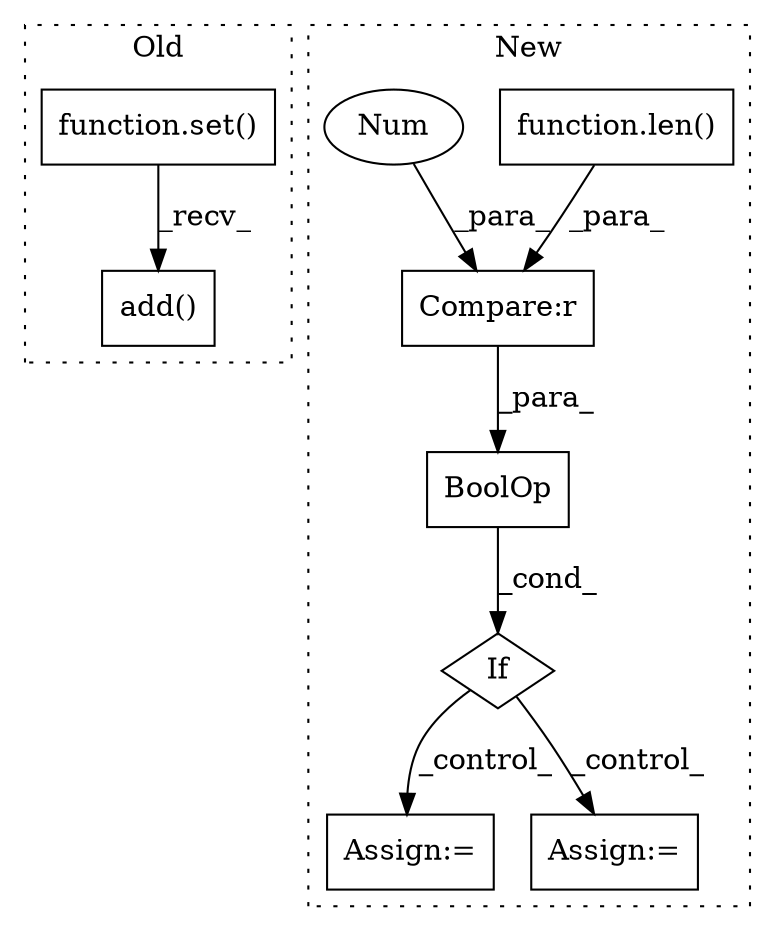 digraph G {
subgraph cluster0 {
1 [label="add()" a="75" s="1552,1650" l="70,1" shape="box"];
8 [label="function.set()" a="75" s="1611" l="5" shape="box"];
label = "Old";
style="dotted";
}
subgraph cluster1 {
2 [label="BoolOp" a="72" s="1213" l="51" shape="box"];
3 [label="Assign:=" a="68" s="1303" l="3" shape="box"];
4 [label="If" a="96" s="1210" l="3" shape="diamond"];
5 [label="Assign:=" a="68" s="1360" l="3" shape="box"];
6 [label="function.len()" a="75" s="1213,1232" l="4,1" shape="box"];
7 [label="Compare:r" a="40" s="1213" l="24" shape="box"];
9 [label="Num" a="76" s="1236" l="1" shape="ellipse"];
label = "New";
style="dotted";
}
2 -> 4 [label="_cond_"];
4 -> 3 [label="_control_"];
4 -> 5 [label="_control_"];
6 -> 7 [label="_para_"];
7 -> 2 [label="_para_"];
8 -> 1 [label="_recv_"];
9 -> 7 [label="_para_"];
}